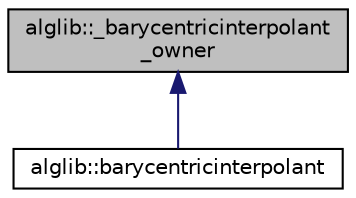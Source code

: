 digraph "alglib::_barycentricinterpolant_owner"
{
  edge [fontname="Helvetica",fontsize="10",labelfontname="Helvetica",labelfontsize="10"];
  node [fontname="Helvetica",fontsize="10",shape=record];
  Node0 [label="alglib::_barycentricinterpolant\l_owner",height=0.2,width=0.4,color="black", fillcolor="grey75", style="filled", fontcolor="black"];
  Node0 -> Node1 [dir="back",color="midnightblue",fontsize="10",style="solid",fontname="Helvetica"];
  Node1 [label="alglib::barycentricinterpolant",height=0.2,width=0.4,color="black", fillcolor="white", style="filled",URL="$classalglib_1_1barycentricinterpolant.html"];
}
